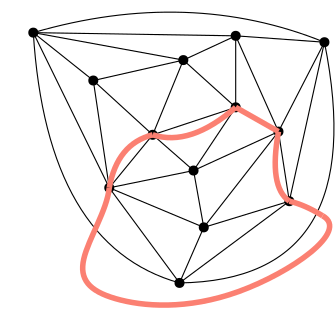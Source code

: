 <?xml version="1.0"?>
<!DOCTYPE ipe SYSTEM "ipe.dtd">
<ipe version="70206" creator="Ipe 7.2.7">
<info created="D:20190619134135" modified="D:20190619134726"/>
<ipestyle name="basic">
<symbol name="arrow/arc(spx)">
<path stroke="sym-stroke" fill="sym-stroke" pen="sym-pen">
0 0 m
-1 0.333 l
-1 -0.333 l
h
</path>
</symbol>
<symbol name="arrow/farc(spx)">
<path stroke="sym-stroke" fill="white" pen="sym-pen">
0 0 m
-1 0.333 l
-1 -0.333 l
h
</path>
</symbol>
<symbol name="arrow/ptarc(spx)">
<path stroke="sym-stroke" fill="sym-stroke" pen="sym-pen">
0 0 m
-1 0.333 l
-0.8 0 l
-1 -0.333 l
h
</path>
</symbol>
<symbol name="arrow/fptarc(spx)">
<path stroke="sym-stroke" fill="white" pen="sym-pen">
0 0 m
-1 0.333 l
-0.8 0 l
-1 -0.333 l
h
</path>
</symbol>
<symbol name="mark/circle(sx)" transformations="translations">
<path fill="sym-stroke">
0.6 0 0 0.6 0 0 e
0.4 0 0 0.4 0 0 e
</path>
</symbol>
<symbol name="mark/disk(sx)" transformations="translations">
<path fill="sym-stroke">
0.6 0 0 0.6 0 0 e
</path>
</symbol>
<symbol name="mark/fdisk(sfx)" transformations="translations">
<group>
<path fill="sym-fill">
0.5 0 0 0.5 0 0 e
</path>
<path fill="sym-stroke" fillrule="eofill">
0.6 0 0 0.6 0 0 e
0.4 0 0 0.4 0 0 e
</path>
</group>
</symbol>
<symbol name="mark/box(sx)" transformations="translations">
<path fill="sym-stroke" fillrule="eofill">
-0.6 -0.6 m
0.6 -0.6 l
0.6 0.6 l
-0.6 0.6 l
h
-0.4 -0.4 m
0.4 -0.4 l
0.4 0.4 l
-0.4 0.4 l
h
</path>
</symbol>
<symbol name="mark/square(sx)" transformations="translations">
<path fill="sym-stroke">
-0.6 -0.6 m
0.6 -0.6 l
0.6 0.6 l
-0.6 0.6 l
h
</path>
</symbol>
<symbol name="mark/fsquare(sfx)" transformations="translations">
<group>
<path fill="sym-fill">
-0.5 -0.5 m
0.5 -0.5 l
0.5 0.5 l
-0.5 0.5 l
h
</path>
<path fill="sym-stroke" fillrule="eofill">
-0.6 -0.6 m
0.6 -0.6 l
0.6 0.6 l
-0.6 0.6 l
h
-0.4 -0.4 m
0.4 -0.4 l
0.4 0.4 l
-0.4 0.4 l
h
</path>
</group>
</symbol>
<symbol name="mark/cross(sx)" transformations="translations">
<group>
<path fill="sym-stroke">
-0.43 -0.57 m
0.57 0.43 l
0.43 0.57 l
-0.57 -0.43 l
h
</path>
<path fill="sym-stroke">
-0.43 0.57 m
0.57 -0.43 l
0.43 -0.57 l
-0.57 0.43 l
h
</path>
</group>
</symbol>
<symbol name="arrow/fnormal(spx)">
<path stroke="sym-stroke" fill="white" pen="sym-pen">
0 0 m
-1 0.333 l
-1 -0.333 l
h
</path>
</symbol>
<symbol name="arrow/pointed(spx)">
<path stroke="sym-stroke" fill="sym-stroke" pen="sym-pen">
0 0 m
-1 0.333 l
-0.8 0 l
-1 -0.333 l
h
</path>
</symbol>
<symbol name="arrow/fpointed(spx)">
<path stroke="sym-stroke" fill="white" pen="sym-pen">
0 0 m
-1 0.333 l
-0.8 0 l
-1 -0.333 l
h
</path>
</symbol>
<symbol name="arrow/linear(spx)">
<path stroke="sym-stroke" pen="sym-pen">
-1 0.333 m
0 0 l
-1 -0.333 l
</path>
</symbol>
<symbol name="arrow/fdouble(spx)">
<path stroke="sym-stroke" fill="white" pen="sym-pen">
0 0 m
-1 0.333 l
-1 -0.333 l
h
-1 0 m
-2 0.333 l
-2 -0.333 l
h
</path>
</symbol>
<symbol name="arrow/double(spx)">
<path stroke="sym-stroke" fill="sym-stroke" pen="sym-pen">
0 0 m
-1 0.333 l
-1 -0.333 l
h
-1 0 m
-2 0.333 l
-2 -0.333 l
h
</path>
</symbol>
<pen name="heavier" value="0.8"/>
<pen name="fat" value="1.2"/>
<pen name="ultrafat" value="2"/>
<symbolsize name="large" value="5"/>
<symbolsize name="small" value="2"/>
<symbolsize name="tiny" value="1.1"/>
<arrowsize name="large" value="10"/>
<arrowsize name="small" value="5"/>
<arrowsize name="tiny" value="3"/>
<color name="red" value="1 0 0"/>
<color name="green" value="0 1 0"/>
<color name="blue" value="0 0 1"/>
<color name="yellow" value="1 1 0"/>
<color name="orange" value="1 0.647 0"/>
<color name="gold" value="1 0.843 0"/>
<color name="purple" value="0.627 0.125 0.941"/>
<color name="gray" value="0.745"/>
<color name="brown" value="0.647 0.165 0.165"/>
<color name="navy" value="0 0 0.502"/>
<color name="pink" value="1 0.753 0.796"/>
<color name="seagreen" value="0.18 0.545 0.341"/>
<color name="turquoise" value="0.251 0.878 0.816"/>
<color name="violet" value="0.933 0.51 0.933"/>
<color name="darkblue" value="0 0 0.545"/>
<color name="darkcyan" value="0 0.545 0.545"/>
<color name="darkgray" value="0.663"/>
<color name="darkgreen" value="0 0.392 0"/>
<color name="darkmagenta" value="0.545 0 0.545"/>
<color name="darkorange" value="1 0.549 0"/>
<color name="darkred" value="0.545 0 0"/>
<color name="lightblue" value="0.678 0.847 0.902"/>
<color name="lightcyan" value="0.878 1 1"/>
<color name="lightgray" value="0.827"/>
<color name="lightgreen" value="0.565 0.933 0.565"/>
<color name="lightyellow" value="1 1 0.878"/>
<dashstyle name="dashed" value="[4] 0"/>
<dashstyle name="dotted" value="[1 3] 0"/>
<dashstyle name="dash dotted" value="[4 2 1 2] 0"/>
<dashstyle name="dash dot dotted" value="[4 2 1 2 1 2] 0"/>
<textsize name="large" value="\large"/>
<textsize name="small" value="\small"/>
<textsize name="tiny" value="\tiny"/>
<textsize name="Large" value="\Large"/>
<textsize name="LARGE" value="\LARGE"/>
<textsize name="huge" value="\huge"/>
<textsize name="Huge" value="\Huge"/>
<textsize name="footnote" value="\footnotesize"/>
<textstyle name="center" begin="\begin{center}" end="\end{center}"/>
<textstyle name="itemize" begin="\begin{itemize}" end="\end{itemize}"/>
<textstyle name="item" begin="\begin{itemize}\item{}" end="\end{itemize}"/>
<gridsize name="4 pts" value="4"/>
<gridsize name="8 pts (~3 mm)" value="8"/>
<gridsize name="16 pts (~6 mm)" value="16"/>
<gridsize name="32 pts (~12 mm)" value="32"/>
<gridsize name="10 pts (~3.5 mm)" value="10"/>
<gridsize name="20 pts (~7 mm)" value="20"/>
<gridsize name="14 pts (~5 mm)" value="14"/>
<gridsize name="28 pts (~10 mm)" value="28"/>
<gridsize name="56 pts (~20 mm)" value="56"/>
<anglesize name="90 deg" value="90"/>
<anglesize name="60 deg" value="60"/>
<anglesize name="45 deg" value="45"/>
<anglesize name="30 deg" value="30"/>
<anglesize name="22.5 deg" value="22.5"/>
<opacity name="10%" value="0.1"/>
<opacity name="30%" value="0.3"/>
<opacity name="50%" value="0.5"/>
<opacity name="75%" value="0.75"/>
<tiling name="falling" angle="-60" step="4" width="1"/>
<tiling name="rising" angle="30" step="4" width="1"/>
</ipestyle>
<ipestyle name="brew">
<pen name="fattyfatfat" value="4"/>
<color name="aliceblue" value="0.941 0.973 1"/>
<color name="brew1" value="0.552 0.827 0.78"/>
<color name="brew2" value="1 1 0.701"/>
<color name="brew3" value="0.745 0.729 0.854"/>
<color name="brew4" value="0.984 0.501 0.447"/>
<color name="brew5" value="0.501 0.694 0.827"/>
<color name="brew6" value="0.992 0.705 0.384"/>
<color name="brew7" value="0.701 0.87 0.411"/>
<color name="brew8" value="0.988 0.803 0.898"/>
</ipestyle>
<page>
<layer name="alpha"/>
<layer name="pgc"/>
<layer name="pgc-perturbed"/>
<layer name="dual"/>
<layer name="pgc-dual"/>
<view layers="alpha pgc" active="alpha"/>
<view layers="alpha pgc-perturbed" active="pgc-perturbed"/>
<view layers="alpha pgc-perturbed dual" active="pgc-perturbed"/>
<view layers="alpha pgc-perturbed dual pgc-dual" active="pgc-perturbed"/>
<use layer="alpha" matrix="0.5 0 0 0.5 101.273 343.547" name="mark/disk(sx)" pos="136.517 742.545" size="normal" stroke="black"/>
<use matrix="0.5 0 0 0.5 101.273 343.547" name="mark/disk(sx)" pos="148.01 665.313" size="normal" stroke="black"/>
<use matrix="0.5 0 0 0.5 101.273 343.547" name="mark/disk(sx)" pos="179.27 703.469" size="normal" stroke="black"/>
<use matrix="0.5 0 0 0.5 101.273 343.547" name="mark/disk(sx)" pos="208.692 677.726" size="normal" stroke="black"/>
<use matrix="0.5 0 0 0.5 101.273 343.547" name="mark/disk(sx)" pos="216.047 636.811" size="normal" stroke="black"/>
<use matrix="0.5 0 0 0.5 101.273 343.547" name="mark/disk(sx)" pos="269.834 705.768" size="normal" stroke="black"/>
<use matrix="0.5 0 0 0.5 101.273 343.547" name="mark/disk(sx)" pos="93.3043 777.023" size="normal" stroke="black"/>
<use matrix="0.5 0 0 0.5 101.273 343.547" name="mark/disk(sx)" pos="201.337 757.256" size="normal" stroke="black"/>
<use matrix="0.5 0 0 0.5 101.273 343.547" name="mark/disk(sx)" pos="239.033 774.725" size="normal" stroke="black"/>
<use matrix="0.5 0 0 0.5 101.273 343.547" name="mark/disk(sx)" pos="302.933 770.128" size="normal" stroke="black"/>
<use matrix="0.5 0 0 0.5 101.273 343.547" name="mark/disk(sx)" pos="239.033 723.237" size="normal" stroke="black"/>
<use matrix="0.5 0 0 0.5 101.273 343.547" name="mark/disk(sx)" pos="277.649 655.659" size="normal" stroke="black"/>
<use matrix="0.5 0 0 0.5 101.273 343.547" name="mark/disk(sx)" pos="198.578 596.816" size="normal" stroke="black"/>
<path matrix="0.5 0 0 0.5 101.273 343.547" stroke="black">
93.3043 777.023 m
102.958 623.48
198.578 596.816 c
</path>
<path matrix="0.5 0 0 0.5 101.273 343.547" stroke="black">
198.578 596.816 m
337.411 598.655
302.933 770.128 c
</path>
<path matrix="0.5 0 0 0.5 101.273 343.547" stroke="black">
93.3043 777.023 m
205.474 809.663
302.933 770.128 c
</path>
<path matrix="0.5 0 0 0.5 101.273 343.547" stroke="black">
201.337 757.256 m
239.033 774.725 l
</path>
<path matrix="0.5 0 0 0.5 101.273 343.547" stroke="black">
239.033 774.725 m
239.033 723.237 l
</path>
<path matrix="0.5 0 0 0.5 101.273 343.547" stroke="black">
239.033 723.237 m
201.337 757.256 l
</path>
<path matrix="0.5 0 0 0.5 101.273 343.547" stroke="black">
201.337 757.256 m
136.517 742.545 l
</path>
<path matrix="0.5 0 0 0.5 101.273 343.547" stroke="black">
136.517 742.545 m
179.27 703.469 l
</path>
<path matrix="0.5 0 0 0.5 101.273 343.547" stroke="black">
179.27 703.469 m
201.337 757.256 l
</path>
<path matrix="0.5 0 0 0.5 101.273 343.547" stroke="black">
179.27 703.469 m
239.033 723.237 l
</path>
<path matrix="0.5 0 0 0.5 101.273 343.547" stroke="black">
179.27 703.469 m
148.01 665.313 l
</path>
<path matrix="0.5 0 0 0.5 101.273 343.547" stroke="black">
148.01 665.313 m
93.3043 777.023 l
</path>
<path matrix="0.5 0 0 0.5 101.273 343.547" stroke="black">
93.3043 777.023 m
136.517 742.545 l
</path>
<path matrix="0.5 0 0 0.5 101.273 343.547" stroke="black">
136.517 742.545 m
148.01 665.313 l
</path>
<path matrix="0.5 0 0 0.5 101.273 343.547" stroke="black">
148.01 665.313 m
198.578 596.816 l
</path>
<path matrix="0.5 0 0 0.5 101.273 343.547" stroke="black">
198.578 596.816 m
216.047 636.811 l
148.01 665.313 l
</path>
<path matrix="0.5 0 0 0.5 101.273 343.547" stroke="black">
148.01 665.313 m
208.692 677.726 l
179.27 703.469 l
</path>
<path matrix="0.5 0 0 0.5 101.273 343.547" stroke="black">
208.692 677.726 m
216.047 636.811 l
</path>
<path matrix="0.5 0 0 0.5 101.273 343.547" stroke="black">
208.692 677.726 m
239.033 723.237 l
</path>
<path matrix="0.5 0 0 0.5 101.273 343.547" stroke="black">
239.033 723.237 m
269.834 705.768 l
</path>
<path matrix="0.5 0 0 0.5 101.273 343.547" stroke="black">
201.337 757.256 m
93.3043 777.023 l
</path>
<path matrix="0.5 0 0 0.5 101.273 343.547" stroke="black">
239.033 774.725 m
93.3043 777.023 l
</path>
<path matrix="0.5 0 0 0.5 101.273 343.547" stroke="black">
239.033 774.725 m
302.933 770.128 l
</path>
<path matrix="0.5 0 0 0.5 101.273 343.547" stroke="black">
239.033 774.725 m
269.834 705.768 l
</path>
<path matrix="0.5 0 0 0.5 101.273 343.547" stroke="black">
269.834 705.768 m
216.047 636.811 l
</path>
<path matrix="0.5 0 0 0.5 101.273 343.547" stroke="black">
208.692 677.726 m
269.834 705.768 l
</path>
<path matrix="0.5 0 0 0.5 101.273 343.547" stroke="black">
277.649 655.659 m
216.047 636.811 l
</path>
<path matrix="0.5 0 0 0.5 101.273 343.547" stroke="black">
277.649 655.659 m
269.834 705.768 l
</path>
<path matrix="0.5 0 0 0.5 101.273 343.547" stroke="black">
269.834 705.768 m
302.933 770.128 l
</path>
<path matrix="0.5 0 0 0.5 101.273 343.547" stroke="black">
277.649 655.659 m
198.578 596.816 l
</path>
<path matrix="0.5 0 0 0.5 101.273 343.547" stroke="black">
277.649 655.659 m
302.933 770.128 l
</path>
<path layer="pgc" matrix="0.5 0 0 0.5 101.273 343.547" stroke="brew4" pen="ultrafat">
301.601 645.139 m
321.598 634.099
235.778 574.316
139.96 582.648
119.546 608.061
146.417 649.097
148.01 665.313 c
</path>
<path matrix="0.5 0 0 0.5 101.273 343.547" stroke="brew4" pen="ultrafat">
148.01 665.313 m
153.708 697.006
179.27 703.469 c
</path>
<path matrix="0.5 0 0 0.5 101.273 343.547" stroke="brew4" pen="ultrafat">
179.27 703.469 m
206.408 694.714
239.033 723.237 c
</path>
<path matrix="0.5 0 0 0.5 101.273 343.547" stroke="brew4" pen="ultrafat">
239.033 723.237 m
269.834 705.768 l
</path>
<path matrix="0.5 0 0 0.5 101.273 343.547" stroke="brew4" pen="ultrafat">
269.834 705.768 m
262.649 665.969
277.649 655.659 c
</path>
<path matrix="0.5 0 0 0.5 101.273 343.547" stroke="brew4" pen="ultrafat">
277.649 655.659 m
288.895 653.054
301.601 645.139 c
</path>
<use layer="dual" matrix="0.5 0 0 0.5 101.273 343.547" name="mark/square(sx)" pos="125.17 736.375" size="normal" stroke="brew5"/>
<use matrix="0.5 0 0 0.5 101.273 343.547" name="mark/square(sx)" pos="171.83 736.166" size="normal" stroke="brew5"/>
<use matrix="0.5 0 0 0.5 101.273 343.547" name="mark/square(sx)" pos="142.459 759.079" size="normal" stroke="brew5"/>
<use matrix="0.5 0 0 0.5 101.273 343.547" name="mark/square(sx)" pos="194.326 767.62" size="normal" stroke="brew5"/>
<use matrix="0.5 0 0 0.5 101.273 343.547" name="mark/square(sx)" pos="206.408 730.959" size="normal" stroke="brew5"/>
<use matrix="0.5 0 0 0.5 101.273 343.547" name="mark/square(sx)" pos="225.78 751.789" size="normal" stroke="brew5"/>
<use matrix="0.5 0 0 0.5 101.273 343.547" name="mark/square(sx)" pos="249.11 731.792" size="normal" stroke="brew5"/>
<use matrix="0.5 0 0 0.5 101.273 343.547" name="mark/square(sx)" pos="272.439 751.789" size="normal" stroke="brew5"/>
<use matrix="0.5 0 0 0.5 101.273 343.547" name="mark/square(sx)" pos="281.605 710.754" size="normal" stroke="brew5"/>
<use matrix="0.5 0 0 0.5 94.7111 321.051" name="mark/square(sx)" pos="296.81 691.173" size="normal" stroke="brew5"/>
<use matrix="0.5 0 0 0.5 101.273 343.547" name="mark/square(sx)" pos="240.569 703.255" size="normal" stroke="brew5"/>
<use matrix="0.5 0 0 0.5 101.273 343.547" name="mark/square(sx)" pos="206.2 697.422" size="normal" stroke="brew5"/>
<use matrix="0.5 0 0 0.5 101.273 343.547" name="mark/square(sx)" pos="177.871 683.258" size="normal" stroke="brew5"/>
<use matrix="0.5 0 0 0.5 101.273 343.547" name="mark/square(sx)" pos="153.291 706.379" size="normal" stroke="brew5"/>
<use matrix="0.5 0 0 0.5 101.273 343.547" name="mark/square(sx)" pos="195.368 659.512" size="normal" stroke="brew5"/>
<use matrix="0.5 0 0 0.5 101.273 343.547" name="mark/square(sx)" pos="228.904 673.884" size="normal" stroke="brew5"/>
<use matrix="0.5 0 0 0.5 101.273 343.547" name="mark/square(sx)" pos="255.359 664.511" size="normal" stroke="brew5"/>
<use matrix="0.5 0 0 0.5 101.273 343.547" name="mark/square(sx)" pos="224.738 629.1" size="normal" stroke="brew5"/>
<use matrix="0.5 0 0 0.5 101.273 343.547" name="mark/square(sx)" pos="184.536 635.557" size="normal" stroke="brew5"/>
<use matrix="0.5 0 0 0.5 101.273 343.547" name="mark/square(sx)" pos="133.711 662.219" size="normal" stroke="brew5"/>
<use matrix="0.5 0 0 0.5 101.273 343.547" name="mark/square(sx)" pos="200.992 784.076" size="normal" stroke="brew5"/>
<use matrix="0.5 0 0 0.5 101.273 343.547" name="mark/square(sx)" pos="73.7201 777.827" size="normal" stroke="brew5"/>
<path matrix="0.5 0 0 0.5 101.273 343.547" stroke="brew5" pen="heavier">
125.17 736.375 m
124.337 754.288
142.459 759.079 c
</path>
<path matrix="0.5 0 0 0.5 101.273 343.547" stroke="brew5" pen="heavier">
142.459 759.079 m
162.665 756.163
171.83 736.166 c
</path>
<path matrix="0.5 0 0 0.5 101.273 343.547" stroke="brew5" pen="heavier">
171.83 736.166 m
164.539 712.42
153.291 706.379 c
</path>
<path matrix="0.5 0 0 0.5 101.273 343.547" stroke="brew5" pen="heavier">
153.291 706.379 m
133.711 715.128
125.17 736.375 c
</path>
<path matrix="0.5 0 0 0.5 101.273 343.547" stroke="brew5" pen="heavier">
125.17 736.375 m
111.839 715.336
133.711 662.219 c
</path>
<path matrix="0.5 0 0 0.5 101.273 343.547" stroke="brew5" pen="heavier">
133.711 662.219 m
161.415 627.642
184.536 635.557 c
</path>
<path matrix="0.5 0 0 0.5 101.273 343.547" stroke="brew5" pen="heavier">
184.536 635.557 m
193.91 644.722
195.368 659.512 c
</path>
<path matrix="0.5 0 0 0.5 101.273 343.547" stroke="brew5" pen="heavier">
195.368 659.512 m
192.243 673.676
177.871 683.258 c
</path>
<path matrix="0.5 0 0 0.5 101.273 343.547" stroke="brew5" pen="heavier">
177.871 683.258 m
153.291 706.379 l
</path>
<path matrix="0.5 0 0 0.5 101.273 343.547" stroke="brew5" pen="heavier">
177.871 683.258 m
191.827 691.798
206.2 697.422 c
</path>
<path matrix="0.5 0 0 0.5 101.273 343.547" stroke="brew5" pen="heavier">
206.2 697.422 m
212.032 712.628
206.408 730.959 c
</path>
<path matrix="0.5 0 0 0.5 101.273 343.547" stroke="brew5" pen="heavier">
206.408 730.959 m
194.118 735.333
171.83 736.166 c
</path>
<path matrix="0.5 0 0 0.5 101.273 343.547" stroke="brew5" pen="heavier">
142.459 759.079 m
168.705 768.036
194.326 767.62 c
</path>
<path matrix="0.5 0 0 0.5 101.273 343.547" stroke="brew5" pen="heavier">
194.326 767.62 m
221.822 768.245
225.78 751.789 c
</path>
<path matrix="0.5 0 0 0.5 101.273 343.547" stroke="brew5" pen="heavier">
225.78 751.789 m
220.989 740.957
206.408 730.959 c
</path>
<path matrix="0.5 0 0 0.5 101.273 343.547" stroke="brew5" pen="heavier">
225.78 751.789 m
237.861 750.956
249.11 731.792 c
</path>
<path matrix="0.5 0 0 0.5 101.273 343.547" stroke="brew5" pen="heavier">
249.11 731.792 m
252.442 713.462
240.569 703.255 c
</path>
<path matrix="0.5 0 0 0.5 101.273 343.547" stroke="brew5" pen="heavier">
240.569 703.255 m
217.864 691.382
206.2 697.422 c
</path>
<path matrix="0.5 0 0 0.5 101.273 343.547" stroke="brew5" pen="heavier">
195.368 659.512 m
213.282 653.471
228.904 673.884 c
</path>
<path matrix="0.5 0 0 0.5 101.273 343.547" stroke="brew5" pen="heavier">
228.904 673.884 m
243.485 682.633
240.569 703.255 c
</path>
<path matrix="0.5 0 0 0.5 101.273 343.547" stroke="brew5" pen="heavier">
228.904 673.884 m
235.778 665.552
255.359 664.511 c
</path>
<path matrix="0.5 0 0 0.5 101.273 343.547" stroke="brew5" pen="heavier">
184.536 635.557 m
206.616 615.352
224.738 629.1 c
</path>
<path matrix="0.5 0 0 0.5 101.273 343.547" stroke="brew5" pen="heavier">
224.738 629.1 m
234.528 612.852
283.688 646.18 c
</path>
<path matrix="0.5 0 0 0.5 101.273 343.547" stroke="brew5" pen="heavier">
283.688 646.18 m
304.518 699.505
281.605 710.754 c
</path>
<path matrix="0.5 0 0 0.5 101.273 343.547" stroke="brew5" pen="heavier">
281.605 710.754 m
288.895 738.249
272.439 751.789 c
</path>
<path matrix="0.5 0 0 0.5 101.273 343.547" stroke="brew5" pen="heavier">
272.439 751.789 m
257.858 735.958
249.11 731.792 c
</path>
<path matrix="0.5 0 0 0.5 101.273 343.547" stroke="brew5" pen="heavier">
255.359 664.511 m
272.648 674.926
281.605 710.754 c
</path>
<path matrix="0.5 0 0 0.5 101.273 343.547" stroke="brew5" pen="heavier">
200.992 784.076 m
267.857 779.91
276.814 766.162
272.439 751.789 c
</path>
<path matrix="0.5 0 0 0.5 101.273 343.547" stroke="brew5" pen="heavier">
200.992 784.076 m
194.326 767.62 l
</path>
<path matrix="0.5 0 0 0.5 101.273 343.547" stroke="brew5" pen="heavier">
200.992 784.076 m
195.576 798.865
183.911 800.115
86.4265 794.699
73.7201 777.827 c
</path>
<path matrix="0.5 0 0 0.5 101.273 343.547" stroke="brew5" pen="heavier">
73.7201 777.827 m
105.59 655.762
111.006 647.43
133.711 662.219 c
</path>
<path matrix="0.5 0 0 0.5 101.273 343.547" stroke="brew5" pen="heavier">
224.738 629.1 m
244.527 639.098
255.359 664.511 c
</path>
<path matrix="0.5 0 0 0.5 101.273 343.547" stroke="brew5" pen="heavier">
283.688 646.18 m
302.435 595.98
191.618 564.526
123.087 578.899
94.9668 644.722
67.6794 748.456
73.7201 777.827 c
</path>
<path layer="pgc-dual" matrix="0.5 0 0 0.5 101.273 343.547" stroke="brew7" pen="ultrafat">
283.688 646.18 m
302.435 595.98
191.618 564.526
123.087 578.899
94.9668 644.722
67.6794 748.456
73.7201 777.827 c
</path>
<path matrix="0.5 0 0 0.5 101.273 343.547" stroke="brew7" pen="ultrafat">
73.7201 777.827 m
105.59 655.762
111.006 647.43
133.711 662.219 c
</path>
<path matrix="0.5 0 0 0.5 101.273 343.547" stroke="brew7" pen="ultrafat">
133.711 662.219 m
161.415 627.642
184.536 635.557 c
</path>
<path matrix="0.5 0 0 0.5 101.273 343.547" stroke="brew7" pen="ultrafat">
184.536 635.557 m
193.91 644.722
195.368 659.512 c
</path>
<path matrix="0.5 0 0 0.5 101.273 343.547" stroke="brew7" pen="ultrafat">
195.368 659.512 m
192.243 673.676
177.871 683.258 c
</path>
<path matrix="0.5 0 0 0.5 101.273 343.547" stroke="brew7" pen="ultrafat">
177.871 683.258 m
153.291 706.379 l
</path>
<path matrix="0.5 0 0 0.5 101.273 343.547" stroke="brew7" pen="ultrafat">
171.83 736.166 m
164.539 712.42
153.291 706.379 c
</path>
<path matrix="0.5 0 0 0.5 101.273 343.547" stroke="brew7" pen="ultrafat">
206.2 697.422 m
212.032 712.628
206.408 730.959 c
</path>
<path matrix="0.5 0 0 0.5 101.273 343.547" stroke="brew7" pen="ultrafat">
206.408 730.959 m
194.118 735.333
171.83 736.166 c
</path>
<path matrix="0.5 0 0 0.5 101.272 343.547" stroke="brew7" pen="ultrafat">
240.569 703.255 m
217.864 691.382
206.2 697.422 c
</path>
<path matrix="0.5 0 0 0.5 101.272 343.547" stroke="brew7" pen="ultrafat">
228.904 673.884 m
243.485 682.633
240.569 703.255 c
</path>
<path matrix="0.5 0 0 0.5 101.272 343.547" stroke="brew7" pen="ultrafat">
228.904 673.884 m
235.778 665.552
255.359 664.511 c
</path>
<path matrix="0.5 0 0 0.5 101.272 343.547" stroke="brew7" pen="ultrafat">
224.738 629.1 m
234.528 612.852
283.688 646.18 c
</path>
<path matrix="0.5 0 0 0.5 101.272 343.547" stroke="brew7" pen="ultrafat">
224.738 629.1 m
244.527 639.098
255.359 664.511 c
</path>
<path layer="pgc-perturbed" matrix="0.5 0 0 0.5 101.273 343.547" stroke="brew4" pen="ultrafat" cap="1">
150.375 674.443 m
153.708 697.006
170.833 700.329 c
</path>
<path matrix="0.5 0 0 0.5 101.273 343.547" stroke="brew4" pen="ultrafat" cap="1">
188.083 701.623 m
206.408 694.714
230.729 716.515 c
</path>
<path matrix="0.5 0 0 0.5 101.273 343.547" stroke="brew4" pen="ultrafat" cap="1">
244.922 714.322 m
257.65 708.254 l
</path>
<path matrix="0.5 0 0 0.5 101.273 343.547" stroke="brew4" pen="ultrafat" cap="1">
268.122 693.452 m
262.649 665.969
271.094 663.525 c
</path>
<path matrix="0.5 0 0 0.5 101.273 343.547" stroke="brew4" pen="ultrafat" cap="1">
301.601 645.139 m
321.598 634.099
235.778 574.316
139.96 582.648
119.546 608.061
146.417 649.097
146.092 656.08 c
</path>
<path matrix="0.5 0 0 0.5 101.273 343.547" stroke="brew4" pen="ultrafat" cap="1">
287.43 652.63 m
288.895 653.054
301.601 645.139 c
</path>
<path matrix="0.5 0 0 0.5 101.273 343.547" stroke="brew4" pen="ultrafat" cap="1">
146.092 656.08 m
9.43055 0 0 9.43055 148.01 665.313 150.375 674.443 a
</path>
<path matrix="0.5 0 0 0.5 101.273 343.547" stroke="brew4" pen="ultrafat" cap="1">
188.083 701.623 m
9.00339 0 0 9.00339 179.27 703.469 170.833 700.329 a
</path>
<path matrix="0.5 0 0 0.5 101.273 343.547" stroke="brew4" pen="ultrafat" cap="1">
230.729 716.515 m
10.6843 0 0 10.6843 239.033 723.237 244.922 714.322 a
</path>
<path matrix="0.5 0 0 0.5 101.273 343.547" stroke="brew4" pen="ultrafat" cap="1">
257.65 708.254 m
12.4351 0 0 12.4351 269.834 705.768 268.122 693.452 a
</path>
<path matrix="0.5 0 0 0.5 101.273 343.547" stroke="brew4" pen="ultrafat" cap="1">
271.094 663.525 m
10.2393 0 0 10.2393 277.649 655.659 287.43 652.63 a
</path>
</page>
</ipe>
